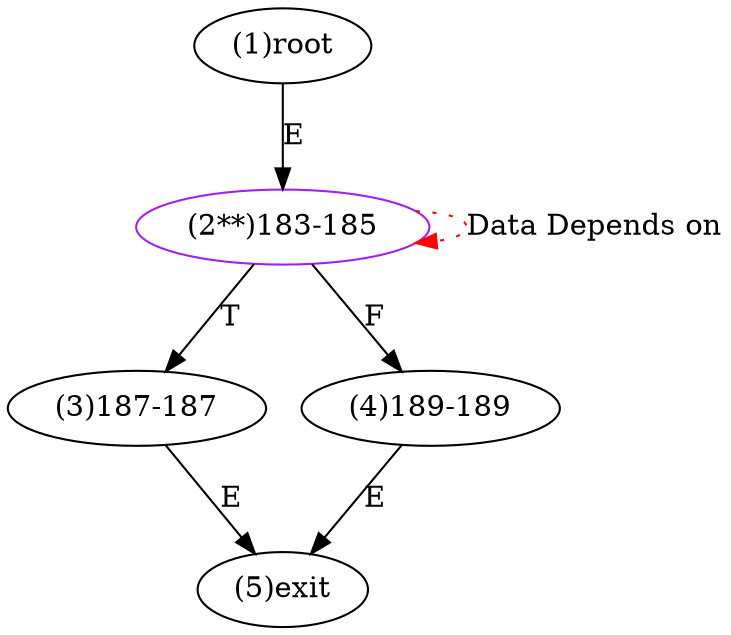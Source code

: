digraph "" { 
1[ label="(1)root"];
2[ label="(2**)183-185",color=purple];
3[ label="(3)187-187"];
4[ label="(4)189-189"];
5[ label="(5)exit"];
1->2[ label="E"];
2->4[ label="F"];
2->3[ label="T"];
3->5[ label="E"];
4->5[ label="E"];
2->2[ color="red" label="Data Depends on" style = dotted ];
}